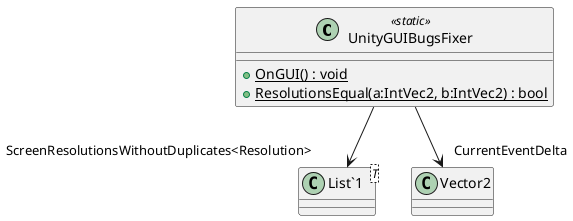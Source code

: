 @startuml
class UnityGUIBugsFixer <<static>> {
    + {static} OnGUI() : void
    + {static} ResolutionsEqual(a:IntVec2, b:IntVec2) : bool
}
class "List`1"<T> {
}
UnityGUIBugsFixer --> "ScreenResolutionsWithoutDuplicates<Resolution>" "List`1"
UnityGUIBugsFixer --> "CurrentEventDelta" Vector2
@enduml
